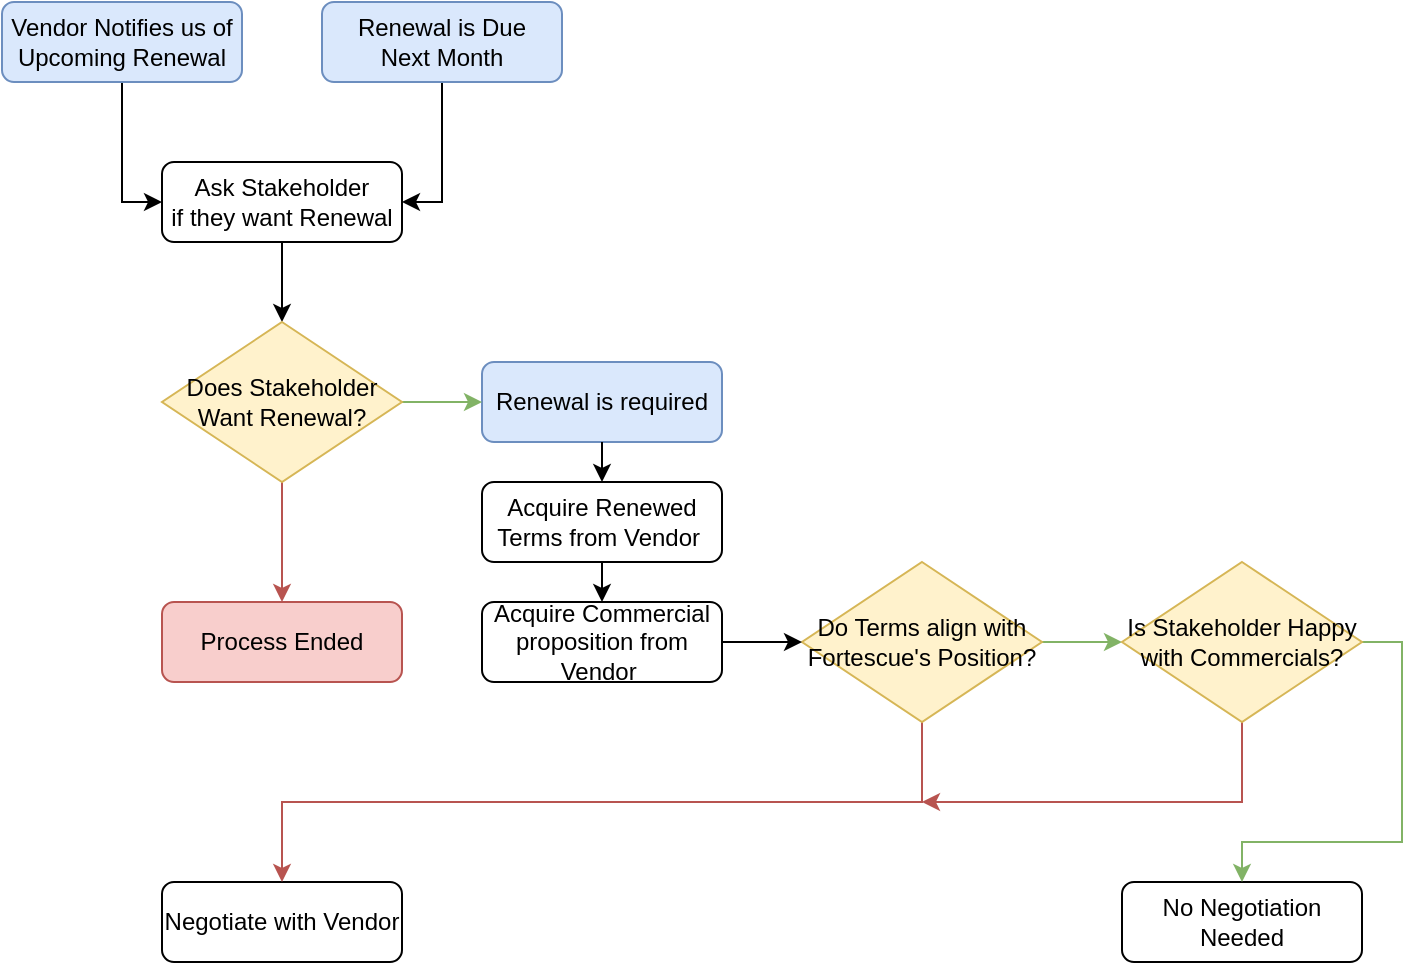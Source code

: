<mxfile version="27.1.6">
  <diagram id="C5RBs43oDa-KdzZeNtuy" name="Page-1">
    <mxGraphModel dx="2066" dy="1103" grid="1" gridSize="10" guides="1" tooltips="1" connect="1" arrows="1" fold="1" page="1" pageScale="1" pageWidth="827" pageHeight="1169" math="0" shadow="0">
      <root>
        <mxCell id="WIyWlLk6GJQsqaUBKTNV-0" />
        <mxCell id="WIyWlLk6GJQsqaUBKTNV-1" parent="WIyWlLk6GJQsqaUBKTNV-0" />
        <mxCell id="DGLQAFr7Rnvc7VBZKGNt-12" style="edgeStyle=orthogonalEdgeStyle;rounded=0;orthogonalLoop=1;jettySize=auto;html=1;exitX=0.5;exitY=1;exitDx=0;exitDy=0;entryX=0.5;entryY=0;entryDx=0;entryDy=0;" edge="1" parent="WIyWlLk6GJQsqaUBKTNV-1" source="DGLQAFr7Rnvc7VBZKGNt-27">
          <mxGeometry relative="1" as="geometry">
            <mxPoint x="340" y="320" as="targetPoint" />
          </mxGeometry>
        </mxCell>
        <mxCell id="WIyWlLk6GJQsqaUBKTNV-3" value="Renewal is required" style="rounded=1;whiteSpace=wrap;html=1;fontSize=12;glass=0;strokeWidth=1;shadow=0;fillColor=#dae8fc;strokeColor=#6c8ebf;" parent="WIyWlLk6GJQsqaUBKTNV-1" vertex="1">
          <mxGeometry x="280" y="220" width="120" height="40" as="geometry" />
        </mxCell>
        <mxCell id="DGLQAFr7Rnvc7VBZKGNt-7" style="edgeStyle=orthogonalEdgeStyle;rounded=0;orthogonalLoop=1;jettySize=auto;html=1;exitX=0.5;exitY=1;exitDx=0;exitDy=0;entryX=0.5;entryY=0;entryDx=0;entryDy=0;" edge="1" parent="WIyWlLk6GJQsqaUBKTNV-1" source="DGLQAFr7Rnvc7VBZKGNt-0" target="DGLQAFr7Rnvc7VBZKGNt-3">
          <mxGeometry relative="1" as="geometry" />
        </mxCell>
        <mxCell id="DGLQAFr7Rnvc7VBZKGNt-0" value="Ask Stakeholder&lt;div&gt;if they want Renewal&lt;/div&gt;" style="rounded=1;whiteSpace=wrap;html=1;fontSize=12;glass=0;strokeWidth=1;shadow=0;" vertex="1" parent="WIyWlLk6GJQsqaUBKTNV-1">
          <mxGeometry x="120" y="120" width="120" height="40" as="geometry" />
        </mxCell>
        <mxCell id="DGLQAFr7Rnvc7VBZKGNt-6" style="edgeStyle=orthogonalEdgeStyle;rounded=0;orthogonalLoop=1;jettySize=auto;html=1;exitX=0.5;exitY=1;exitDx=0;exitDy=0;entryX=1;entryY=0.5;entryDx=0;entryDy=0;" edge="1" parent="WIyWlLk6GJQsqaUBKTNV-1" source="DGLQAFr7Rnvc7VBZKGNt-1" target="DGLQAFr7Rnvc7VBZKGNt-0">
          <mxGeometry relative="1" as="geometry" />
        </mxCell>
        <mxCell id="DGLQAFr7Rnvc7VBZKGNt-1" value="Renewal is Due&lt;br&gt;Next Month" style="rounded=1;whiteSpace=wrap;html=1;fontSize=12;glass=0;strokeWidth=1;shadow=0;fillColor=#dae8fc;strokeColor=#6c8ebf;" vertex="1" parent="WIyWlLk6GJQsqaUBKTNV-1">
          <mxGeometry x="200" y="40" width="120" height="40" as="geometry" />
        </mxCell>
        <mxCell id="DGLQAFr7Rnvc7VBZKGNt-5" style="edgeStyle=orthogonalEdgeStyle;rounded=0;orthogonalLoop=1;jettySize=auto;html=1;exitX=0.5;exitY=1;exitDx=0;exitDy=0;entryX=0;entryY=0.5;entryDx=0;entryDy=0;" edge="1" parent="WIyWlLk6GJQsqaUBKTNV-1" source="DGLQAFr7Rnvc7VBZKGNt-2" target="DGLQAFr7Rnvc7VBZKGNt-0">
          <mxGeometry relative="1" as="geometry" />
        </mxCell>
        <mxCell id="DGLQAFr7Rnvc7VBZKGNt-2" value="Vendor Notifies us of&lt;br&gt;Upcoming Renewal" style="rounded=1;whiteSpace=wrap;html=1;fontSize=12;glass=0;strokeWidth=1;shadow=0;fillColor=#dae8fc;strokeColor=#6c8ebf;" vertex="1" parent="WIyWlLk6GJQsqaUBKTNV-1">
          <mxGeometry x="40" y="40" width="120" height="40" as="geometry" />
        </mxCell>
        <mxCell id="DGLQAFr7Rnvc7VBZKGNt-8" style="edgeStyle=orthogonalEdgeStyle;rounded=0;orthogonalLoop=1;jettySize=auto;html=1;exitX=1;exitY=0.5;exitDx=0;exitDy=0;entryX=0;entryY=0.5;entryDx=0;entryDy=0;fillColor=#d5e8d4;strokeColor=#82b366;" edge="1" parent="WIyWlLk6GJQsqaUBKTNV-1" source="DGLQAFr7Rnvc7VBZKGNt-3" target="WIyWlLk6GJQsqaUBKTNV-3">
          <mxGeometry relative="1" as="geometry" />
        </mxCell>
        <mxCell id="DGLQAFr7Rnvc7VBZKGNt-14" style="edgeStyle=orthogonalEdgeStyle;rounded=0;orthogonalLoop=1;jettySize=auto;html=1;exitX=0.5;exitY=1;exitDx=0;exitDy=0;entryX=0.5;entryY=0;entryDx=0;entryDy=0;fillColor=#f8cecc;strokeColor=#b85450;" edge="1" parent="WIyWlLk6GJQsqaUBKTNV-1" source="DGLQAFr7Rnvc7VBZKGNt-3" target="DGLQAFr7Rnvc7VBZKGNt-13">
          <mxGeometry relative="1" as="geometry" />
        </mxCell>
        <mxCell id="DGLQAFr7Rnvc7VBZKGNt-3" value="Does Stakeholder Want Renewal?" style="rhombus;whiteSpace=wrap;html=1;fillColor=#fff2cc;strokeColor=#d6b656;" vertex="1" parent="WIyWlLk6GJQsqaUBKTNV-1">
          <mxGeometry x="120" y="200" width="120" height="80" as="geometry" />
        </mxCell>
        <mxCell id="DGLQAFr7Rnvc7VBZKGNt-13" value="Process Ended" style="rounded=1;whiteSpace=wrap;html=1;fontSize=12;glass=0;strokeWidth=1;shadow=0;fillColor=#f8cecc;strokeColor=#b85450;" vertex="1" parent="WIyWlLk6GJQsqaUBKTNV-1">
          <mxGeometry x="120" y="340" width="120" height="40" as="geometry" />
        </mxCell>
        <mxCell id="DGLQAFr7Rnvc7VBZKGNt-19" value="Negotiate with Vendor" style="rounded=1;whiteSpace=wrap;html=1;fontSize=12;glass=0;strokeWidth=1;shadow=0;" vertex="1" parent="WIyWlLk6GJQsqaUBKTNV-1">
          <mxGeometry x="120" y="480" width="120" height="40" as="geometry" />
        </mxCell>
        <mxCell id="DGLQAFr7Rnvc7VBZKGNt-20" value="No Negotiation Needed" style="rounded=1;whiteSpace=wrap;html=1;fontSize=12;glass=0;strokeWidth=1;shadow=0;" vertex="1" parent="WIyWlLk6GJQsqaUBKTNV-1">
          <mxGeometry x="600" y="480" width="120" height="40" as="geometry" />
        </mxCell>
        <mxCell id="DGLQAFr7Rnvc7VBZKGNt-36" style="edgeStyle=orthogonalEdgeStyle;rounded=0;orthogonalLoop=1;jettySize=auto;html=1;exitX=0.5;exitY=1;exitDx=0;exitDy=0;entryX=0.5;entryY=0;entryDx=0;entryDy=0;fillColor=#f8cecc;strokeColor=#b85450;" edge="1" parent="WIyWlLk6GJQsqaUBKTNV-1" source="DGLQAFr7Rnvc7VBZKGNt-28" target="DGLQAFr7Rnvc7VBZKGNt-19">
          <mxGeometry relative="1" as="geometry" />
        </mxCell>
        <mxCell id="DGLQAFr7Rnvc7VBZKGNt-38" style="edgeStyle=orthogonalEdgeStyle;rounded=0;orthogonalLoop=1;jettySize=auto;html=1;exitX=1;exitY=0.5;exitDx=0;exitDy=0;entryX=0;entryY=0.5;entryDx=0;entryDy=0;fillColor=#d5e8d4;strokeColor=#82b366;" edge="1" parent="WIyWlLk6GJQsqaUBKTNV-1" source="DGLQAFr7Rnvc7VBZKGNt-28" target="DGLQAFr7Rnvc7VBZKGNt-29">
          <mxGeometry relative="1" as="geometry" />
        </mxCell>
        <mxCell id="DGLQAFr7Rnvc7VBZKGNt-28" value="Do Terms align with&lt;br&gt;Fortescue&#39;s Position?" style="rhombus;whiteSpace=wrap;html=1;fillColor=#fff2cc;strokeColor=#d6b656;" vertex="1" parent="WIyWlLk6GJQsqaUBKTNV-1">
          <mxGeometry x="440" y="320" width="120" height="80" as="geometry" />
        </mxCell>
        <mxCell id="DGLQAFr7Rnvc7VBZKGNt-40" style="edgeStyle=orthogonalEdgeStyle;rounded=0;orthogonalLoop=1;jettySize=auto;html=1;exitX=0.5;exitY=1;exitDx=0;exitDy=0;fillColor=#f8cecc;strokeColor=#b85450;" edge="1" parent="WIyWlLk6GJQsqaUBKTNV-1" source="DGLQAFr7Rnvc7VBZKGNt-29">
          <mxGeometry relative="1" as="geometry">
            <mxPoint x="500" y="440" as="targetPoint" />
            <Array as="points">
              <mxPoint x="660" y="440" />
            </Array>
          </mxGeometry>
        </mxCell>
        <mxCell id="DGLQAFr7Rnvc7VBZKGNt-41" style="edgeStyle=orthogonalEdgeStyle;rounded=0;orthogonalLoop=1;jettySize=auto;html=1;exitX=1;exitY=0.5;exitDx=0;exitDy=0;entryX=0.5;entryY=0;entryDx=0;entryDy=0;fillColor=#d5e8d4;strokeColor=#82b366;" edge="1" parent="WIyWlLk6GJQsqaUBKTNV-1" source="DGLQAFr7Rnvc7VBZKGNt-29" target="DGLQAFr7Rnvc7VBZKGNt-20">
          <mxGeometry relative="1" as="geometry">
            <Array as="points">
              <mxPoint x="740" y="360" />
              <mxPoint x="740" y="460" />
              <mxPoint x="660" y="460" />
            </Array>
          </mxGeometry>
        </mxCell>
        <mxCell id="DGLQAFr7Rnvc7VBZKGNt-29" value="Is Stakeholder Happy with Commercials?" style="rhombus;whiteSpace=wrap;html=1;fillColor=#fff2cc;strokeColor=#d6b656;" vertex="1" parent="WIyWlLk6GJQsqaUBKTNV-1">
          <mxGeometry x="600" y="320" width="120" height="80" as="geometry" />
        </mxCell>
        <mxCell id="DGLQAFr7Rnvc7VBZKGNt-33" value="" style="edgeStyle=orthogonalEdgeStyle;rounded=0;orthogonalLoop=1;jettySize=auto;html=1;exitX=0.5;exitY=1;exitDx=0;exitDy=0;entryX=0.5;entryY=0;entryDx=0;entryDy=0;" edge="1" parent="WIyWlLk6GJQsqaUBKTNV-1" source="WIyWlLk6GJQsqaUBKTNV-3" target="DGLQAFr7Rnvc7VBZKGNt-27">
          <mxGeometry relative="1" as="geometry">
            <mxPoint x="340" y="260" as="sourcePoint" />
            <mxPoint x="340" y="320" as="targetPoint" />
          </mxGeometry>
        </mxCell>
        <mxCell id="DGLQAFr7Rnvc7VBZKGNt-35" style="edgeStyle=orthogonalEdgeStyle;rounded=0;orthogonalLoop=1;jettySize=auto;html=1;exitX=0.5;exitY=1;exitDx=0;exitDy=0;entryX=0.5;entryY=0;entryDx=0;entryDy=0;" edge="1" parent="WIyWlLk6GJQsqaUBKTNV-1" source="DGLQAFr7Rnvc7VBZKGNt-27" target="DGLQAFr7Rnvc7VBZKGNt-26">
          <mxGeometry relative="1" as="geometry" />
        </mxCell>
        <mxCell id="DGLQAFr7Rnvc7VBZKGNt-27" value="Acquire Renewed&lt;br&gt;Terms from Vendor&amp;nbsp;" style="rounded=1;whiteSpace=wrap;html=1;fontSize=12;glass=0;strokeWidth=1;shadow=0;" vertex="1" parent="WIyWlLk6GJQsqaUBKTNV-1">
          <mxGeometry x="280" y="280" width="120" height="40" as="geometry" />
        </mxCell>
        <mxCell id="DGLQAFr7Rnvc7VBZKGNt-34" value="" style="edgeStyle=orthogonalEdgeStyle;rounded=0;orthogonalLoop=1;jettySize=auto;html=1;exitX=0.5;exitY=1;exitDx=0;exitDy=0;entryX=0.5;entryY=0;entryDx=0;entryDy=0;" edge="1" parent="WIyWlLk6GJQsqaUBKTNV-1" target="DGLQAFr7Rnvc7VBZKGNt-26">
          <mxGeometry relative="1" as="geometry">
            <mxPoint x="340" y="360" as="sourcePoint" />
            <mxPoint x="340" y="400" as="targetPoint" />
          </mxGeometry>
        </mxCell>
        <mxCell id="DGLQAFr7Rnvc7VBZKGNt-37" style="edgeStyle=orthogonalEdgeStyle;rounded=0;orthogonalLoop=1;jettySize=auto;html=1;exitX=1;exitY=0.5;exitDx=0;exitDy=0;entryX=0;entryY=0.5;entryDx=0;entryDy=0;" edge="1" parent="WIyWlLk6GJQsqaUBKTNV-1" source="DGLQAFr7Rnvc7VBZKGNt-26" target="DGLQAFr7Rnvc7VBZKGNt-28">
          <mxGeometry relative="1" as="geometry" />
        </mxCell>
        <mxCell id="DGLQAFr7Rnvc7VBZKGNt-26" value="Acquire Commercial proposition&amp;nbsp;from Vendor&amp;nbsp;" style="rounded=1;whiteSpace=wrap;html=1;fontSize=12;glass=0;strokeWidth=1;shadow=0;" vertex="1" parent="WIyWlLk6GJQsqaUBKTNV-1">
          <mxGeometry x="280" y="340" width="120" height="40" as="geometry" />
        </mxCell>
      </root>
    </mxGraphModel>
  </diagram>
</mxfile>
